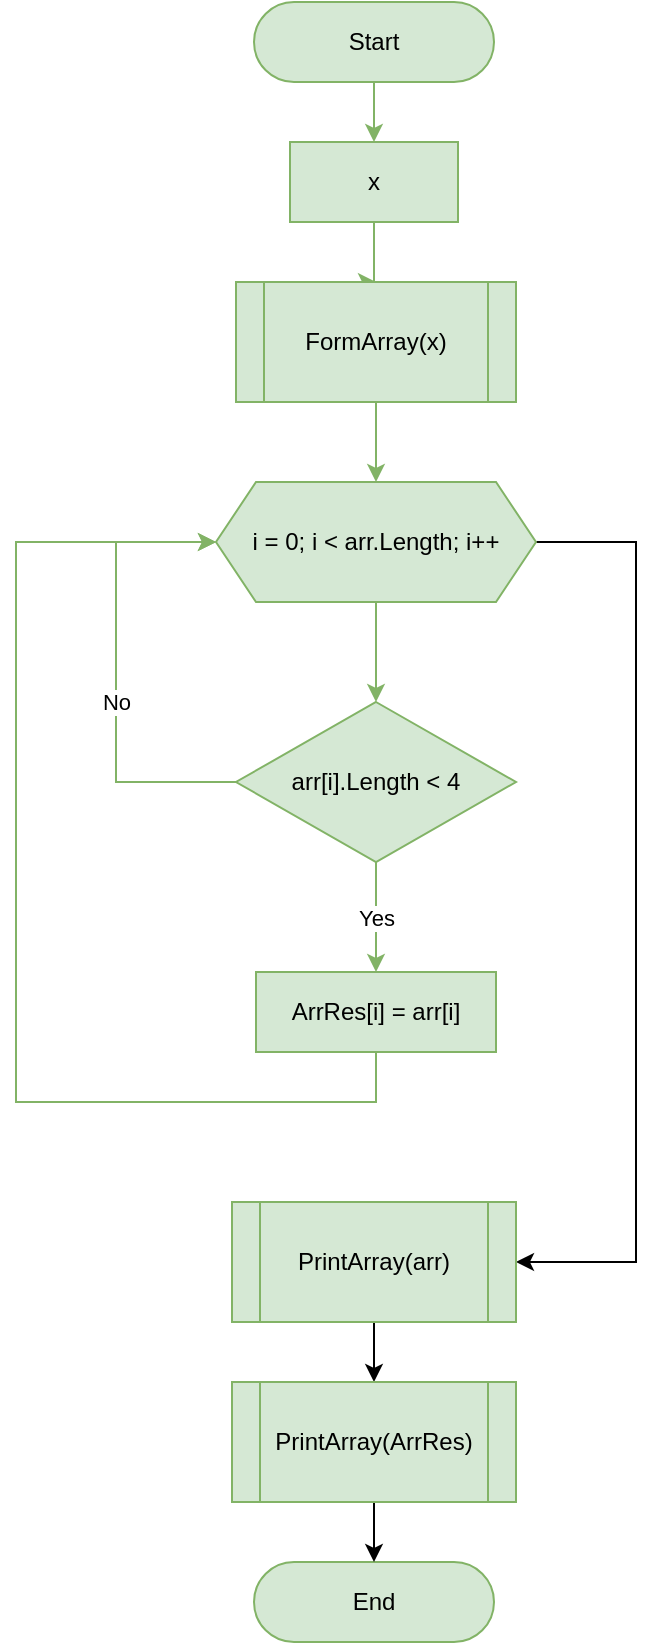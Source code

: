 <mxfile version="20.8.20" type="device"><diagram id="1e0JFrj8NLwO36avhKbI" name="Страница 1"><mxGraphModel dx="1386" dy="791" grid="1" gridSize="10" guides="1" tooltips="1" connect="1" arrows="1" fold="1" page="1" pageScale="1" pageWidth="827" pageHeight="1169" math="0" shadow="0"><root><mxCell id="0"/><mxCell id="1" parent="0"/><mxCell id="xVFthIObtLcJouB3JBMp-1" style="edgeStyle=orthogonalEdgeStyle;rounded=0;orthogonalLoop=1;jettySize=auto;html=1;exitX=0.5;exitY=1;exitDx=0;exitDy=0;entryX=0.5;entryY=0;entryDx=0;entryDy=0;fillColor=#d5e8d4;strokeColor=#82b366;" parent="1" source="xVFthIObtLcJouB3JBMp-2" target="xVFthIObtLcJouB3JBMp-4" edge="1"><mxGeometry relative="1" as="geometry"/></mxCell><mxCell id="xVFthIObtLcJouB3JBMp-2" value="Start" style="rounded=1;whiteSpace=wrap;html=1;arcSize=50;fillColor=#d5e8d4;strokeColor=#82b366;" parent="1" vertex="1"><mxGeometry x="378" y="90" width="120" height="40" as="geometry"/></mxCell><mxCell id="xVFthIObtLcJouB3JBMp-19" style="edgeStyle=orthogonalEdgeStyle;rounded=0;orthogonalLoop=1;jettySize=auto;html=1;entryX=0.5;entryY=0;entryDx=0;entryDy=0;fillColor=#d5e8d4;strokeColor=#82b366;" parent="1" source="xVFthIObtLcJouB3JBMp-4" target="xVFthIObtLcJouB3JBMp-18" edge="1"><mxGeometry relative="1" as="geometry"><Array as="points"><mxPoint x="438" y="230"/></Array></mxGeometry></mxCell><mxCell id="xVFthIObtLcJouB3JBMp-4" value="x" style="rounded=0;whiteSpace=wrap;html=1;fillColor=#d5e8d4;strokeColor=#82b366;" parent="1" vertex="1"><mxGeometry x="396" y="160" width="84" height="40" as="geometry"/></mxCell><mxCell id="xVFthIObtLcJouB3JBMp-6" value="No" style="edgeStyle=orthogonalEdgeStyle;rounded=0;orthogonalLoop=1;jettySize=auto;html=1;exitX=1;exitY=0.5;exitDx=0;exitDy=0;entryX=0;entryY=0.5;entryDx=0;entryDy=0;fillColor=#d5e8d4;strokeColor=#82b366;" parent="1" source="xVFthIObtLcJouB3JBMp-7" target="0WZw-r5tqWRTxADNKBFs-1" edge="1"><mxGeometry x="0.297" relative="1" as="geometry"><mxPoint x="568" y="535" as="targetPoint"/><Array as="points"><mxPoint x="309" y="480"/><mxPoint x="309" y="360"/></Array><mxPoint as="offset"/></mxGeometry></mxCell><mxCell id="xVFthIObtLcJouB3JBMp-7" value="arr[i].Length &amp;lt; 4" style="rhombus;whiteSpace=wrap;html=1;fillColor=#d5e8d4;strokeColor=#82b366;" parent="1" vertex="1"><mxGeometry x="369" y="440" width="140" height="80" as="geometry"/></mxCell><mxCell id="xVFthIObtLcJouB3JBMp-8" value="Yes" style="edgeStyle=orthogonalEdgeStyle;rounded=0;orthogonalLoop=1;jettySize=auto;html=1;exitX=0.5;exitY=1;exitDx=0;exitDy=0;entryX=0.5;entryY=0;entryDx=0;entryDy=0;fillColor=#d5e8d4;strokeColor=#82b366;" parent="1" source="xVFthIObtLcJouB3JBMp-7" target="xVFthIObtLcJouB3JBMp-12" edge="1"><mxGeometry relative="1" as="geometry"><mxPoint x="458" y="715" as="sourcePoint"/></mxGeometry></mxCell><mxCell id="0WZw-r5tqWRTxADNKBFs-4" style="edgeStyle=orthogonalEdgeStyle;rounded=0;orthogonalLoop=1;jettySize=auto;html=1;entryX=0;entryY=0.5;entryDx=0;entryDy=0;exitX=0.5;exitY=1;exitDx=0;exitDy=0;fillColor=#d5e8d4;strokeColor=#82b366;" edge="1" parent="1" source="xVFthIObtLcJouB3JBMp-12" target="0WZw-r5tqWRTxADNKBFs-1"><mxGeometry relative="1" as="geometry"><Array as="points"><mxPoint x="439" y="640"/><mxPoint x="259" y="640"/><mxPoint x="259" y="360"/></Array></mxGeometry></mxCell><mxCell id="xVFthIObtLcJouB3JBMp-12" value="ArrRes[i] = arr[i]" style="rounded=0;whiteSpace=wrap;html=1;fillColor=#d5e8d4;strokeColor=#82b366;" parent="1" vertex="1"><mxGeometry x="379" y="575" width="120" height="40" as="geometry"/></mxCell><mxCell id="xVFthIObtLcJouB3JBMp-17" value="End" style="rounded=1;whiteSpace=wrap;html=1;arcSize=50;fillColor=#d5e8d4;strokeColor=#82b366;" parent="1" vertex="1"><mxGeometry x="378" y="870" width="120" height="40" as="geometry"/></mxCell><mxCell id="0WZw-r5tqWRTxADNKBFs-2" style="edgeStyle=orthogonalEdgeStyle;rounded=0;orthogonalLoop=1;jettySize=auto;html=1;entryX=0.5;entryY=0;entryDx=0;entryDy=0;fillColor=#d5e8d4;strokeColor=#82b366;" edge="1" parent="1" source="xVFthIObtLcJouB3JBMp-18" target="0WZw-r5tqWRTxADNKBFs-1"><mxGeometry relative="1" as="geometry"/></mxCell><mxCell id="xVFthIObtLcJouB3JBMp-18" value="FormArray(x)" style="shape=process;whiteSpace=wrap;html=1;backgroundOutline=1;fillColor=#d5e8d4;strokeColor=#82b366;" parent="1" vertex="1"><mxGeometry x="369" y="230" width="140" height="60" as="geometry"/></mxCell><mxCell id="0WZw-r5tqWRTxADNKBFs-3" style="edgeStyle=orthogonalEdgeStyle;rounded=0;orthogonalLoop=1;jettySize=auto;html=1;entryX=0.5;entryY=0;entryDx=0;entryDy=0;fillColor=#d5e8d4;strokeColor=#82b366;" edge="1" parent="1" source="0WZw-r5tqWRTxADNKBFs-1" target="xVFthIObtLcJouB3JBMp-7"><mxGeometry relative="1" as="geometry"/></mxCell><mxCell id="0WZw-r5tqWRTxADNKBFs-6" style="edgeStyle=orthogonalEdgeStyle;rounded=0;orthogonalLoop=1;jettySize=auto;html=1;entryX=1;entryY=0.5;entryDx=0;entryDy=0;" edge="1" parent="1" source="0WZw-r5tqWRTxADNKBFs-1" target="0WZw-r5tqWRTxADNKBFs-5"><mxGeometry relative="1" as="geometry"><Array as="points"><mxPoint x="569" y="360"/><mxPoint x="569" y="720"/></Array></mxGeometry></mxCell><mxCell id="0WZw-r5tqWRTxADNKBFs-1" value="i = 0; i &amp;lt; arr.Length; i++" style="shape=hexagon;perimeter=hexagonPerimeter2;whiteSpace=wrap;html=1;fixedSize=1;fillColor=#d5e8d4;strokeColor=#82b366;" vertex="1" parent="1"><mxGeometry x="359" y="330" width="160" height="60" as="geometry"/></mxCell><mxCell id="0WZw-r5tqWRTxADNKBFs-8" style="edgeStyle=orthogonalEdgeStyle;rounded=0;orthogonalLoop=1;jettySize=auto;html=1;entryX=0.5;entryY=0;entryDx=0;entryDy=0;" edge="1" parent="1" source="0WZw-r5tqWRTxADNKBFs-5" target="0WZw-r5tqWRTxADNKBFs-7"><mxGeometry relative="1" as="geometry"/></mxCell><mxCell id="0WZw-r5tqWRTxADNKBFs-5" value="PrintArray(arr)" style="shape=process;whiteSpace=wrap;html=1;backgroundOutline=1;fillColor=#d5e8d4;strokeColor=#82b366;" vertex="1" parent="1"><mxGeometry x="367" y="690" width="142" height="60" as="geometry"/></mxCell><mxCell id="0WZw-r5tqWRTxADNKBFs-11" style="edgeStyle=orthogonalEdgeStyle;rounded=0;orthogonalLoop=1;jettySize=auto;html=1;entryX=0.5;entryY=0;entryDx=0;entryDy=0;" edge="1" parent="1" source="0WZw-r5tqWRTxADNKBFs-7" target="xVFthIObtLcJouB3JBMp-17"><mxGeometry relative="1" as="geometry"/></mxCell><mxCell id="0WZw-r5tqWRTxADNKBFs-7" value="PrintArray(ArrRes)" style="shape=process;whiteSpace=wrap;html=1;backgroundOutline=1;fillColor=#d5e8d4;strokeColor=#82b366;" vertex="1" parent="1"><mxGeometry x="367" y="780" width="142" height="60" as="geometry"/></mxCell></root></mxGraphModel></diagram></mxfile>